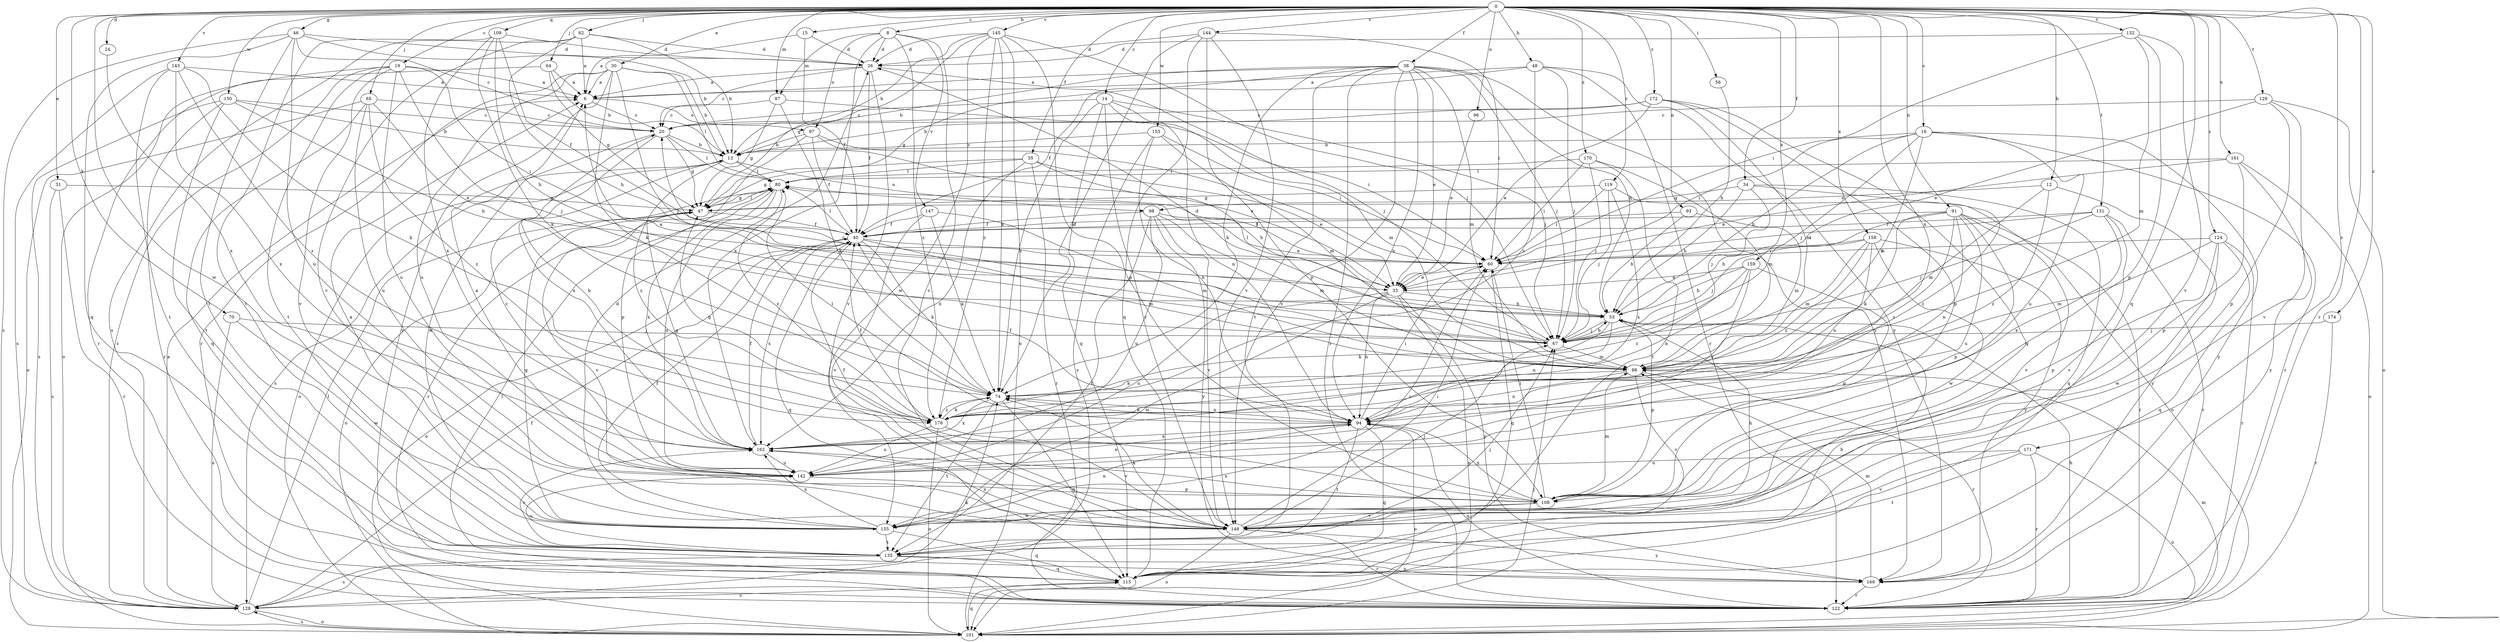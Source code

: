strict digraph  {
0;
6;
8;
12;
13;
14;
15;
16;
19;
20;
24;
26;
30;
31;
33;
34;
35;
38;
40;
46;
47;
48;
53;
56;
60;
62;
64;
65;
67;
70;
74;
80;
87;
88;
91;
93;
94;
96;
97;
98;
101;
108;
109;
115;
119;
122;
124;
128;
129;
131;
132;
135;
142;
143;
144;
145;
147;
148;
150;
153;
155;
158;
159;
161;
162;
169;
170;
171;
172;
174;
176;
0 -> 8  [label=b];
0 -> 12  [label=b];
0 -> 14  [label=c];
0 -> 15  [label=c];
0 -> 16  [label=c];
0 -> 19  [label=c];
0 -> 24  [label=d];
0 -> 30  [label=e];
0 -> 31  [label=e];
0 -> 34  [label=f];
0 -> 35  [label=f];
0 -> 38  [label=f];
0 -> 46  [label=g];
0 -> 48  [label=h];
0 -> 56  [label=i];
0 -> 62  [label=j];
0 -> 64  [label=j];
0 -> 65  [label=j];
0 -> 70  [label=k];
0 -> 87  [label=m];
0 -> 91  [label=n];
0 -> 93  [label=n];
0 -> 94  [label=n];
0 -> 96  [label=o];
0 -> 109  [label=q];
0 -> 115  [label=q];
0 -> 119  [label=r];
0 -> 122  [label=r];
0 -> 124  [label=s];
0 -> 129  [label=t];
0 -> 131  [label=t];
0 -> 132  [label=t];
0 -> 143  [label=v];
0 -> 144  [label=v];
0 -> 145  [label=v];
0 -> 150  [label=w];
0 -> 153  [label=w];
0 -> 155  [label=w];
0 -> 158  [label=x];
0 -> 159  [label=x];
0 -> 161  [label=x];
0 -> 170  [label=z];
0 -> 171  [label=z];
0 -> 172  [label=z];
0 -> 174  [label=z];
6 -> 20  [label=c];
6 -> 97  [label=o];
8 -> 26  [label=d];
8 -> 87  [label=m];
8 -> 97  [label=o];
8 -> 147  [label=v];
8 -> 148  [label=v];
8 -> 162  [label=x];
8 -> 176  [label=z];
12 -> 88  [label=m];
12 -> 98  [label=o];
12 -> 169  [label=y];
12 -> 176  [label=z];
13 -> 80  [label=l];
13 -> 98  [label=o];
13 -> 101  [label=o];
13 -> 128  [label=s];
13 -> 176  [label=z];
14 -> 20  [label=c];
14 -> 67  [label=j];
14 -> 74  [label=k];
14 -> 88  [label=m];
14 -> 94  [label=n];
14 -> 115  [label=q];
14 -> 148  [label=v];
15 -> 6  [label=a];
15 -> 26  [label=d];
15 -> 40  [label=f];
16 -> 13  [label=b];
16 -> 53  [label=h];
16 -> 60  [label=i];
16 -> 67  [label=j];
16 -> 88  [label=m];
16 -> 122  [label=r];
16 -> 142  [label=u];
16 -> 169  [label=y];
19 -> 6  [label=a];
19 -> 60  [label=i];
19 -> 67  [label=j];
19 -> 101  [label=o];
19 -> 128  [label=s];
19 -> 135  [label=t];
19 -> 142  [label=u];
19 -> 148  [label=v];
20 -> 13  [label=b];
20 -> 47  [label=g];
20 -> 80  [label=l];
20 -> 155  [label=w];
20 -> 162  [label=x];
24 -> 162  [label=x];
26 -> 6  [label=a];
26 -> 20  [label=c];
26 -> 40  [label=f];
26 -> 67  [label=j];
26 -> 148  [label=v];
30 -> 6  [label=a];
30 -> 13  [label=b];
30 -> 67  [label=j];
30 -> 74  [label=k];
30 -> 80  [label=l];
30 -> 122  [label=r];
30 -> 142  [label=u];
30 -> 169  [label=y];
31 -> 47  [label=g];
31 -> 122  [label=r];
31 -> 128  [label=s];
33 -> 53  [label=h];
33 -> 80  [label=l];
33 -> 94  [label=n];
33 -> 101  [label=o];
33 -> 142  [label=u];
33 -> 155  [label=w];
33 -> 169  [label=y];
34 -> 47  [label=g];
34 -> 53  [label=h];
34 -> 67  [label=j];
34 -> 115  [label=q];
34 -> 176  [label=z];
35 -> 33  [label=e];
35 -> 47  [label=g];
35 -> 53  [label=h];
35 -> 80  [label=l];
35 -> 122  [label=r];
35 -> 162  [label=x];
38 -> 6  [label=a];
38 -> 13  [label=b];
38 -> 33  [label=e];
38 -> 40  [label=f];
38 -> 53  [label=h];
38 -> 67  [label=j];
38 -> 74  [label=k];
38 -> 88  [label=m];
38 -> 94  [label=n];
38 -> 122  [label=r];
38 -> 135  [label=t];
38 -> 148  [label=v];
38 -> 169  [label=y];
40 -> 60  [label=i];
40 -> 74  [label=k];
40 -> 80  [label=l];
40 -> 88  [label=m];
40 -> 101  [label=o];
40 -> 115  [label=q];
40 -> 162  [label=x];
46 -> 13  [label=b];
46 -> 20  [label=c];
46 -> 26  [label=d];
46 -> 115  [label=q];
46 -> 128  [label=s];
46 -> 135  [label=t];
46 -> 142  [label=u];
47 -> 40  [label=f];
47 -> 80  [label=l];
47 -> 101  [label=o];
47 -> 148  [label=v];
48 -> 6  [label=a];
48 -> 47  [label=g];
48 -> 67  [label=j];
48 -> 122  [label=r];
48 -> 169  [label=y];
48 -> 176  [label=z];
53 -> 67  [label=j];
53 -> 74  [label=k];
53 -> 94  [label=n];
53 -> 108  [label=p];
56 -> 53  [label=h];
60 -> 33  [label=e];
60 -> 80  [label=l];
60 -> 115  [label=q];
62 -> 6  [label=a];
62 -> 13  [label=b];
62 -> 26  [label=d];
62 -> 53  [label=h];
62 -> 128  [label=s];
62 -> 148  [label=v];
64 -> 6  [label=a];
64 -> 13  [label=b];
64 -> 47  [label=g];
64 -> 122  [label=r];
65 -> 20  [label=c];
65 -> 33  [label=e];
65 -> 101  [label=o];
65 -> 115  [label=q];
65 -> 142  [label=u];
65 -> 176  [label=z];
67 -> 6  [label=a];
67 -> 20  [label=c];
67 -> 26  [label=d];
67 -> 53  [label=h];
67 -> 88  [label=m];
70 -> 67  [label=j];
70 -> 128  [label=s];
70 -> 155  [label=w];
74 -> 94  [label=n];
74 -> 115  [label=q];
74 -> 135  [label=t];
74 -> 162  [label=x];
74 -> 176  [label=z];
80 -> 47  [label=g];
80 -> 122  [label=r];
80 -> 142  [label=u];
80 -> 162  [label=x];
80 -> 176  [label=z];
87 -> 20  [label=c];
87 -> 47  [label=g];
87 -> 60  [label=i];
87 -> 74  [label=k];
88 -> 74  [label=k];
88 -> 94  [label=n];
88 -> 122  [label=r];
88 -> 148  [label=v];
91 -> 40  [label=f];
91 -> 53  [label=h];
91 -> 74  [label=k];
91 -> 94  [label=n];
91 -> 108  [label=p];
91 -> 122  [label=r];
91 -> 142  [label=u];
91 -> 148  [label=v];
91 -> 176  [label=z];
93 -> 40  [label=f];
93 -> 53  [label=h];
93 -> 88  [label=m];
94 -> 40  [label=f];
94 -> 60  [label=i];
94 -> 74  [label=k];
94 -> 80  [label=l];
94 -> 101  [label=o];
94 -> 115  [label=q];
94 -> 135  [label=t];
94 -> 162  [label=x];
96 -> 33  [label=e];
97 -> 13  [label=b];
97 -> 33  [label=e];
97 -> 40  [label=f];
97 -> 60  [label=i];
97 -> 108  [label=p];
98 -> 33  [label=e];
98 -> 40  [label=f];
98 -> 88  [label=m];
98 -> 135  [label=t];
98 -> 142  [label=u];
98 -> 148  [label=v];
98 -> 169  [label=y];
101 -> 67  [label=j];
101 -> 88  [label=m];
101 -> 115  [label=q];
101 -> 128  [label=s];
108 -> 40  [label=f];
108 -> 60  [label=i];
108 -> 88  [label=m];
108 -> 94  [label=n];
108 -> 148  [label=v];
108 -> 155  [label=w];
108 -> 162  [label=x];
109 -> 26  [label=d];
109 -> 40  [label=f];
109 -> 53  [label=h];
109 -> 74  [label=k];
109 -> 135  [label=t];
109 -> 162  [label=x];
115 -> 53  [label=h];
115 -> 128  [label=s];
119 -> 47  [label=g];
119 -> 60  [label=i];
119 -> 67  [label=j];
119 -> 101  [label=o];
119 -> 162  [label=x];
122 -> 53  [label=h];
122 -> 80  [label=l];
122 -> 94  [label=n];
124 -> 60  [label=i];
124 -> 88  [label=m];
124 -> 108  [label=p];
124 -> 115  [label=q];
124 -> 122  [label=r];
124 -> 155  [label=w];
128 -> 6  [label=a];
128 -> 40  [label=f];
128 -> 74  [label=k];
128 -> 80  [label=l];
128 -> 101  [label=o];
129 -> 20  [label=c];
129 -> 33  [label=e];
129 -> 101  [label=o];
129 -> 108  [label=p];
129 -> 148  [label=v];
131 -> 40  [label=f];
131 -> 60  [label=i];
131 -> 67  [label=j];
131 -> 122  [label=r];
131 -> 148  [label=v];
131 -> 162  [label=x];
132 -> 26  [label=d];
132 -> 60  [label=i];
132 -> 88  [label=m];
132 -> 108  [label=p];
132 -> 148  [label=v];
135 -> 67  [label=j];
135 -> 115  [label=q];
135 -> 128  [label=s];
135 -> 142  [label=u];
135 -> 162  [label=x];
135 -> 169  [label=y];
142 -> 6  [label=a];
142 -> 20  [label=c];
142 -> 94  [label=n];
142 -> 108  [label=p];
143 -> 6  [label=a];
143 -> 74  [label=k];
143 -> 128  [label=s];
143 -> 135  [label=t];
143 -> 162  [label=x];
143 -> 176  [label=z];
144 -> 26  [label=d];
144 -> 60  [label=i];
144 -> 74  [label=k];
144 -> 108  [label=p];
144 -> 115  [label=q];
144 -> 148  [label=v];
145 -> 13  [label=b];
145 -> 26  [label=d];
145 -> 47  [label=g];
145 -> 67  [label=j];
145 -> 74  [label=k];
145 -> 101  [label=o];
145 -> 108  [label=p];
145 -> 155  [label=w];
145 -> 176  [label=z];
147 -> 40  [label=f];
147 -> 74  [label=k];
147 -> 88  [label=m];
147 -> 148  [label=v];
148 -> 60  [label=i];
148 -> 67  [label=j];
148 -> 74  [label=k];
148 -> 101  [label=o];
148 -> 122  [label=r];
148 -> 162  [label=x];
148 -> 169  [label=y];
150 -> 13  [label=b];
150 -> 20  [label=c];
150 -> 53  [label=h];
150 -> 122  [label=r];
150 -> 128  [label=s];
150 -> 135  [label=t];
153 -> 13  [label=b];
153 -> 60  [label=i];
153 -> 88  [label=m];
153 -> 94  [label=n];
153 -> 128  [label=s];
155 -> 6  [label=a];
155 -> 26  [label=d];
155 -> 40  [label=f];
155 -> 47  [label=g];
155 -> 53  [label=h];
155 -> 60  [label=i];
155 -> 94  [label=n];
155 -> 115  [label=q];
155 -> 135  [label=t];
155 -> 162  [label=x];
158 -> 60  [label=i];
158 -> 67  [label=j];
158 -> 88  [label=m];
158 -> 94  [label=n];
158 -> 155  [label=w];
158 -> 169  [label=y];
158 -> 176  [label=z];
159 -> 33  [label=e];
159 -> 53  [label=h];
159 -> 94  [label=n];
159 -> 108  [label=p];
159 -> 162  [label=x];
159 -> 176  [label=z];
161 -> 33  [label=e];
161 -> 80  [label=l];
161 -> 101  [label=o];
161 -> 108  [label=p];
161 -> 169  [label=y];
162 -> 40  [label=f];
162 -> 47  [label=g];
162 -> 142  [label=u];
169 -> 88  [label=m];
169 -> 122  [label=r];
170 -> 60  [label=i];
170 -> 67  [label=j];
170 -> 80  [label=l];
170 -> 88  [label=m];
170 -> 135  [label=t];
171 -> 101  [label=o];
171 -> 122  [label=r];
171 -> 135  [label=t];
171 -> 142  [label=u];
171 -> 148  [label=v];
172 -> 13  [label=b];
172 -> 20  [label=c];
172 -> 33  [label=e];
172 -> 88  [label=m];
172 -> 108  [label=p];
172 -> 115  [label=q];
174 -> 67  [label=j];
174 -> 122  [label=r];
176 -> 13  [label=b];
176 -> 40  [label=f];
176 -> 47  [label=g];
176 -> 74  [label=k];
176 -> 101  [label=o];
176 -> 142  [label=u];
176 -> 148  [label=v];
}
